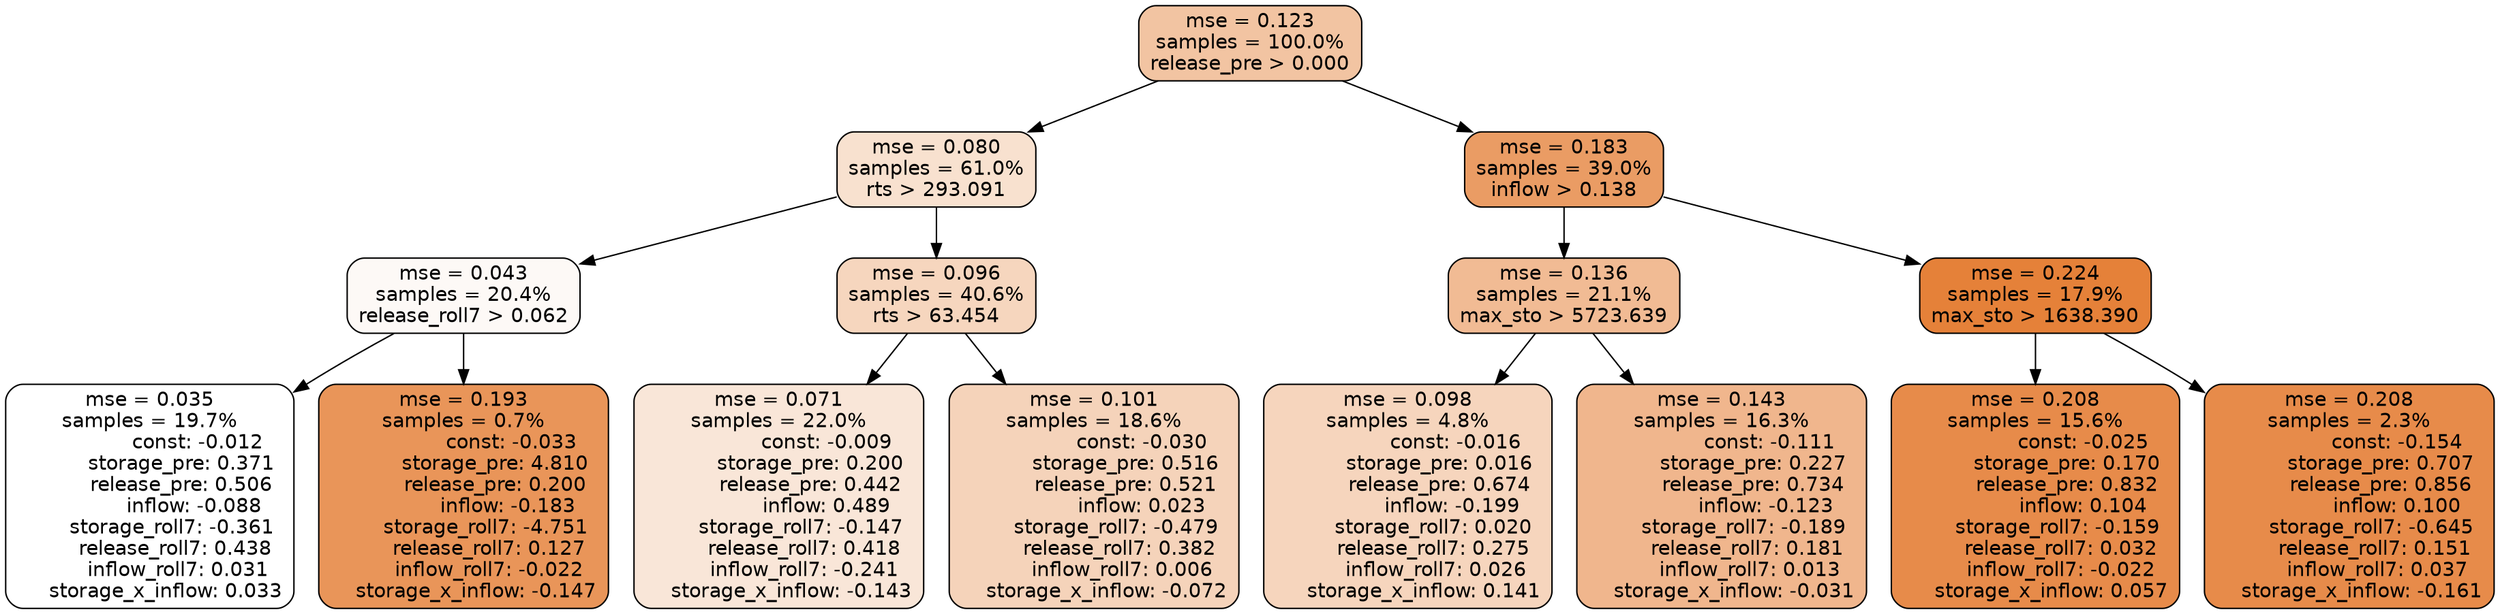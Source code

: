 digraph tree {
node [shape=rectangle, style="filled, rounded", color="black", fontname=helvetica] ;
edge [fontname=helvetica] ;
	"0" [label="mse = 0.123
samples = 100.0%
release_pre > 0.000", fillcolor="#f2c4a2"]
	"1" [label="mse = 0.080
samples = 61.0%
rts > 293.091", fillcolor="#f8e1cf"]
	"8" [label="mse = 0.183
samples = 39.0%
inflow > 0.138", fillcolor="#ea9c64"]
	"5" [label="mse = 0.043
samples = 20.4%
release_roll7 > 0.062", fillcolor="#fdf9f6"]
	"2" [label="mse = 0.096
samples = 40.6%
rts > 63.454", fillcolor="#f6d6be"]
	"9" [label="mse = 0.136
samples = 21.1%
max_sto > 5723.639", fillcolor="#f1bb94"]
	"12" [label="mse = 0.224
samples = 17.9%
max_sto > 1638.390", fillcolor="#e58139"]
	"6" [label="mse = 0.035
samples = 19.7%
               const: -0.012
          storage_pre: 0.371
          release_pre: 0.506
              inflow: -0.088
       storage_roll7: -0.361
        release_roll7: 0.438
         inflow_roll7: 0.031
     storage_x_inflow: 0.033", fillcolor="#ffffff"]
	"7" [label="mse = 0.193
samples = 0.7%
               const: -0.033
          storage_pre: 4.810
          release_pre: 0.200
              inflow: -0.183
       storage_roll7: -4.751
        release_roll7: 0.127
        inflow_roll7: -0.022
    storage_x_inflow: -0.147", fillcolor="#e99559"]
	"3" [label="mse = 0.071
samples = 22.0%
               const: -0.009
          storage_pre: 0.200
          release_pre: 0.442
               inflow: 0.489
       storage_roll7: -0.147
        release_roll7: 0.418
        inflow_roll7: -0.241
    storage_x_inflow: -0.143", fillcolor="#f9e6d8"]
	"4" [label="mse = 0.101
samples = 18.6%
               const: -0.030
          storage_pre: 0.516
          release_pre: 0.521
               inflow: 0.023
       storage_roll7: -0.479
        release_roll7: 0.382
         inflow_roll7: 0.006
    storage_x_inflow: -0.072", fillcolor="#f5d3ba"]
	"11" [label="mse = 0.098
samples = 4.8%
               const: -0.016
          storage_pre: 0.016
          release_pre: 0.674
              inflow: -0.199
        storage_roll7: 0.020
        release_roll7: 0.275
         inflow_roll7: 0.026
     storage_x_inflow: 0.141", fillcolor="#f6d5bd"]
	"10" [label="mse = 0.143
samples = 16.3%
               const: -0.111
          storage_pre: 0.227
          release_pre: 0.734
              inflow: -0.123
       storage_roll7: -0.189
        release_roll7: 0.181
         inflow_roll7: 0.013
    storage_x_inflow: -0.031", fillcolor="#f0b68d"]
	"13" [label="mse = 0.208
samples = 15.6%
               const: -0.025
          storage_pre: 0.170
          release_pre: 0.832
               inflow: 0.104
       storage_roll7: -0.159
        release_roll7: 0.032
        inflow_roll7: -0.022
     storage_x_inflow: 0.057", fillcolor="#e78b4a"]
	"14" [label="mse = 0.208
samples = 2.3%
               const: -0.154
          storage_pre: 0.707
          release_pre: 0.856
               inflow: 0.100
       storage_roll7: -0.645
        release_roll7: 0.151
         inflow_roll7: 0.037
    storage_x_inflow: -0.161", fillcolor="#e78b4a"]

	"0" -> "1"
	"0" -> "8"
	"1" -> "2"
	"1" -> "5"
	"8" -> "9"
	"8" -> "12"
	"5" -> "6"
	"5" -> "7"
	"2" -> "3"
	"2" -> "4"
	"9" -> "10"
	"9" -> "11"
	"12" -> "13"
	"12" -> "14"
}